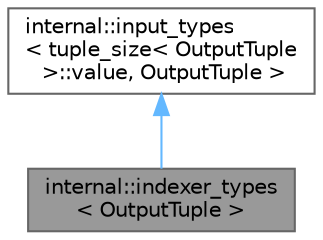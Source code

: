 digraph "internal::indexer_types&lt; OutputTuple &gt;"
{
 // LATEX_PDF_SIZE
  bgcolor="transparent";
  edge [fontname=Helvetica,fontsize=10,labelfontname=Helvetica,labelfontsize=10];
  node [fontname=Helvetica,fontsize=10,shape=box,height=0.2,width=0.4];
  Node1 [id="Node000001",label="internal::indexer_types\l\< OutputTuple \>",height=0.2,width=0.4,color="gray40", fillcolor="grey60", style="filled", fontcolor="black",tooltip=" "];
  Node2 -> Node1 [id="edge1_Node000001_Node000002",dir="back",color="steelblue1",style="solid",tooltip=" "];
  Node2 [id="Node000002",label="internal::input_types\l\< tuple_size\< OutputTuple\l \>::value, OutputTuple \>",height=0.2,width=0.4,color="gray40", fillcolor="white", style="filled",URL="$structinternal_1_1input__types.html",tooltip=" "];
}
